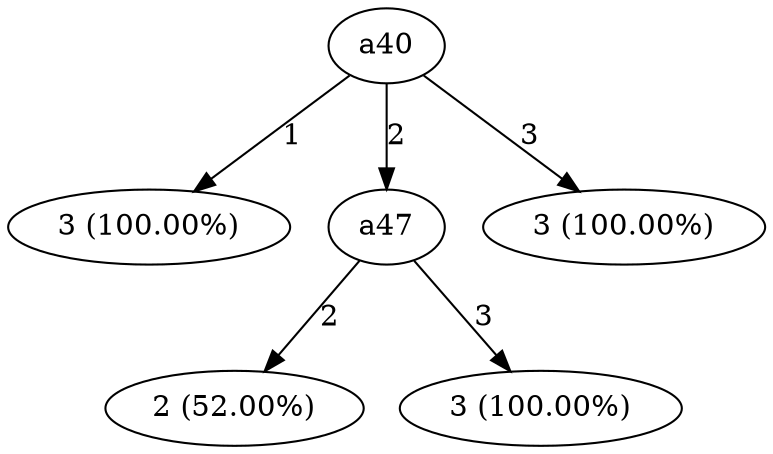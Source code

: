 digraph G {
"bg==" [ shape=oval label="a40"]
"bg==" -> "bi0w" [ label="1" ]
"bi0w" [ shape=oval label="3 (100.00%)"]
"bg==" -> "bi0x" [ label="2" ]
"bi0x" [ shape=oval label="a47"]
"bi0x" -> "bi0xLTA=" [ label="2" ]
"bi0xLTA=" [ shape=oval label="2 (52.00%)"]
"bi0x" -> "bi0xLTE=" [ label="3" ]
"bi0xLTE=" [ shape=oval label="3 (100.00%)"]
"bg==" -> "bi0y" [ label="3" ]
"bi0y" [ shape=oval label="3 (100.00%)"]
}
